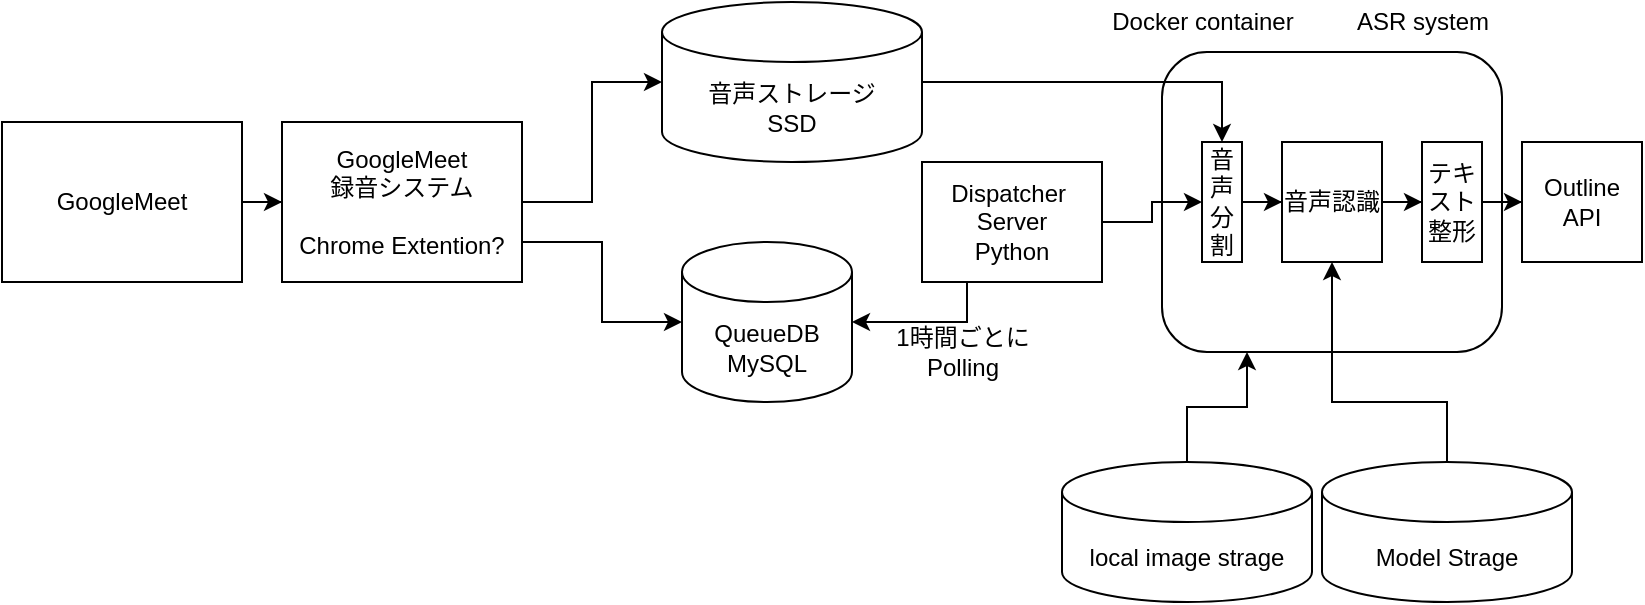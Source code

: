 <mxfile version="17.4.6" type="device" pages="3"><diagram id="C5RBs43oDa-KdzZeNtuy" name="システム概要図"><mxGraphModel dx="1333" dy="596" grid="1" gridSize="10" guides="1" tooltips="1" connect="1" arrows="1" fold="1" page="1" pageScale="1" pageWidth="827" pageHeight="1169" math="0" shadow="0"><root><mxCell id="WIyWlLk6GJQsqaUBKTNV-0"/><mxCell id="WIyWlLk6GJQsqaUBKTNV-1" parent="WIyWlLk6GJQsqaUBKTNV-0"/><mxCell id="kc7nKCcDqPtwFBsMqe1D-10" style="edgeStyle=orthogonalEdgeStyle;rounded=0;orthogonalLoop=1;jettySize=auto;html=1;exitX=0.25;exitY=1;exitDx=0;exitDy=0;entryX=1;entryY=0.5;entryDx=0;entryDy=0;entryPerimeter=0;" edge="1" parent="WIyWlLk6GJQsqaUBKTNV-1" source="kc7nKCcDqPtwFBsMqe1D-2" target="kc7nKCcDqPtwFBsMqe1D-15"><mxGeometry relative="1" as="geometry"><mxPoint x="440" y="295" as="targetPoint"/></mxGeometry></mxCell><mxCell id="kc7nKCcDqPtwFBsMqe1D-2" value="Dispatcher&amp;nbsp;&lt;br&gt;Server&lt;br&gt;Python" style="rounded=0;whiteSpace=wrap;html=1;" vertex="1" parent="WIyWlLk6GJQsqaUBKTNV-1"><mxGeometry x="460" y="220" width="90" height="60" as="geometry"/></mxCell><mxCell id="kc7nKCcDqPtwFBsMqe1D-8" value="1時間ごとに&lt;br&gt;Polling" style="text;html=1;align=center;verticalAlign=middle;resizable=0;points=[];autosize=1;strokeColor=none;fillColor=none;" vertex="1" parent="WIyWlLk6GJQsqaUBKTNV-1"><mxGeometry x="440" y="300" width="80" height="30" as="geometry"/></mxCell><mxCell id="kc7nKCcDqPtwFBsMqe1D-13" value="" style="rounded=1;whiteSpace=wrap;html=1;" vertex="1" parent="WIyWlLk6GJQsqaUBKTNV-1"><mxGeometry x="580" y="165" width="170" height="150" as="geometry"/></mxCell><mxCell id="kc7nKCcDqPtwFBsMqe1D-14" value="ASR system" style="text;html=1;align=center;verticalAlign=middle;resizable=0;points=[];autosize=1;strokeColor=none;fillColor=none;" vertex="1" parent="WIyWlLk6GJQsqaUBKTNV-1"><mxGeometry x="670" y="140" width="80" height="20" as="geometry"/></mxCell><mxCell id="kc7nKCcDqPtwFBsMqe1D-15" value="QueueDB&lt;br&gt;MySQL" style="shape=cylinder3;whiteSpace=wrap;html=1;boundedLbl=1;backgroundOutline=1;size=15;" vertex="1" parent="WIyWlLk6GJQsqaUBKTNV-1"><mxGeometry x="340" y="260" width="85" height="80" as="geometry"/></mxCell><mxCell id="kc7nKCcDqPtwFBsMqe1D-29" style="edgeStyle=orthogonalEdgeStyle;rounded=0;orthogonalLoop=1;jettySize=auto;html=1;exitX=1;exitY=0.5;exitDx=0;exitDy=0;exitPerimeter=0;entryX=0.5;entryY=0;entryDx=0;entryDy=0;" edge="1" parent="WIyWlLk6GJQsqaUBKTNV-1" source="kc7nKCcDqPtwFBsMqe1D-16" target="kc7nKCcDqPtwFBsMqe1D-17"><mxGeometry relative="1" as="geometry"/></mxCell><mxCell id="kc7nKCcDqPtwFBsMqe1D-16" value="音声ストレージ&lt;br&gt;SSD" style="shape=cylinder3;whiteSpace=wrap;html=1;boundedLbl=1;backgroundOutline=1;size=15;" vertex="1" parent="WIyWlLk6GJQsqaUBKTNV-1"><mxGeometry x="330" y="140" width="130" height="80" as="geometry"/></mxCell><mxCell id="kc7nKCcDqPtwFBsMqe1D-22" style="edgeStyle=orthogonalEdgeStyle;rounded=0;orthogonalLoop=1;jettySize=auto;html=1;exitX=1;exitY=0.5;exitDx=0;exitDy=0;" edge="1" parent="WIyWlLk6GJQsqaUBKTNV-1" source="kc7nKCcDqPtwFBsMqe1D-17" target="kc7nKCcDqPtwFBsMqe1D-19"><mxGeometry relative="1" as="geometry"/></mxCell><mxCell id="kc7nKCcDqPtwFBsMqe1D-17" value="音声分割" style="rounded=0;whiteSpace=wrap;html=1;" vertex="1" parent="WIyWlLk6GJQsqaUBKTNV-1"><mxGeometry x="600" y="210" width="20" height="60" as="geometry"/></mxCell><mxCell id="kc7nKCcDqPtwFBsMqe1D-27" style="edgeStyle=orthogonalEdgeStyle;rounded=0;orthogonalLoop=1;jettySize=auto;html=1;exitX=1;exitY=0.5;exitDx=0;exitDy=0;" edge="1" parent="WIyWlLk6GJQsqaUBKTNV-1" source="kc7nKCcDqPtwFBsMqe1D-18" target="kc7nKCcDqPtwFBsMqe1D-26"><mxGeometry relative="1" as="geometry"/></mxCell><mxCell id="kc7nKCcDqPtwFBsMqe1D-18" value="テキスト整形" style="rounded=0;whiteSpace=wrap;html=1;" vertex="1" parent="WIyWlLk6GJQsqaUBKTNV-1"><mxGeometry x="710" y="210" width="30" height="60" as="geometry"/></mxCell><mxCell id="kc7nKCcDqPtwFBsMqe1D-23" style="edgeStyle=orthogonalEdgeStyle;rounded=0;orthogonalLoop=1;jettySize=auto;html=1;exitX=1;exitY=0.5;exitDx=0;exitDy=0;" edge="1" parent="WIyWlLk6GJQsqaUBKTNV-1" source="kc7nKCcDqPtwFBsMqe1D-19" target="kc7nKCcDqPtwFBsMqe1D-18"><mxGeometry relative="1" as="geometry"/></mxCell><mxCell id="kc7nKCcDqPtwFBsMqe1D-19" value="音声認識" style="rounded=0;whiteSpace=wrap;html=1;" vertex="1" parent="WIyWlLk6GJQsqaUBKTNV-1"><mxGeometry x="640" y="210" width="50" height="60" as="geometry"/></mxCell><mxCell id="kc7nKCcDqPtwFBsMqe1D-21" style="edgeStyle=orthogonalEdgeStyle;rounded=0;orthogonalLoop=1;jettySize=auto;html=1;exitX=1;exitY=0.5;exitDx=0;exitDy=0;entryX=0;entryY=0.5;entryDx=0;entryDy=0;" edge="1" parent="WIyWlLk6GJQsqaUBKTNV-1" source="kc7nKCcDqPtwFBsMqe1D-2" target="kc7nKCcDqPtwFBsMqe1D-17"><mxGeometry relative="1" as="geometry"/></mxCell><mxCell id="7LRfHPCiIr__umFIfunO-5" style="edgeStyle=orthogonalEdgeStyle;rounded=0;orthogonalLoop=1;jettySize=auto;html=1;exitX=0.5;exitY=0;exitDx=0;exitDy=0;exitPerimeter=0;entryX=0.25;entryY=1;entryDx=0;entryDy=0;" edge="1" parent="WIyWlLk6GJQsqaUBKTNV-1" source="kc7nKCcDqPtwFBsMqe1D-24" target="kc7nKCcDqPtwFBsMqe1D-13"><mxGeometry relative="1" as="geometry"/></mxCell><mxCell id="kc7nKCcDqPtwFBsMqe1D-24" value="local image strage" style="shape=cylinder3;whiteSpace=wrap;html=1;boundedLbl=1;backgroundOutline=1;size=15;" vertex="1" parent="WIyWlLk6GJQsqaUBKTNV-1"><mxGeometry x="530" y="370" width="125" height="70" as="geometry"/></mxCell><mxCell id="kc7nKCcDqPtwFBsMqe1D-26" value="Outline&lt;br&gt;API" style="rounded=0;whiteSpace=wrap;html=1;" vertex="1" parent="WIyWlLk6GJQsqaUBKTNV-1"><mxGeometry x="760" y="210" width="60" height="60" as="geometry"/></mxCell><mxCell id="-IexcL1EtfbmZokgFxjY-2" style="edgeStyle=orthogonalEdgeStyle;rounded=0;orthogonalLoop=1;jettySize=auto;html=1;exitX=1;exitY=0.5;exitDx=0;exitDy=0;entryX=0;entryY=0.5;entryDx=0;entryDy=0;entryPerimeter=0;" edge="1" parent="WIyWlLk6GJQsqaUBKTNV-1" source="kc7nKCcDqPtwFBsMqe1D-31" target="kc7nKCcDqPtwFBsMqe1D-16"><mxGeometry relative="1" as="geometry"/></mxCell><mxCell id="-IexcL1EtfbmZokgFxjY-3" style="edgeStyle=orthogonalEdgeStyle;rounded=0;orthogonalLoop=1;jettySize=auto;html=1;exitX=1;exitY=0.75;exitDx=0;exitDy=0;entryX=0;entryY=0.5;entryDx=0;entryDy=0;entryPerimeter=0;" edge="1" parent="WIyWlLk6GJQsqaUBKTNV-1" source="kc7nKCcDqPtwFBsMqe1D-31" target="kc7nKCcDqPtwFBsMqe1D-15"><mxGeometry relative="1" as="geometry"/></mxCell><mxCell id="kc7nKCcDqPtwFBsMqe1D-31" value="GoogleMeet&lt;br&gt;録音システム&lt;br&gt;&lt;br&gt;Chrome Extention?" style="whiteSpace=wrap;html=1;" vertex="1" parent="WIyWlLk6GJQsqaUBKTNV-1"><mxGeometry x="140" y="200" width="120" height="80" as="geometry"/></mxCell><mxCell id="7LRfHPCiIr__umFIfunO-4" style="edgeStyle=orthogonalEdgeStyle;rounded=0;orthogonalLoop=1;jettySize=auto;html=1;exitX=0.5;exitY=0;exitDx=0;exitDy=0;exitPerimeter=0;entryX=0.5;entryY=1;entryDx=0;entryDy=0;" edge="1" parent="WIyWlLk6GJQsqaUBKTNV-1" source="7LRfHPCiIr__umFIfunO-0" target="kc7nKCcDqPtwFBsMqe1D-19"><mxGeometry relative="1" as="geometry"><Array as="points"><mxPoint x="723" y="340"/><mxPoint x="665" y="340"/></Array></mxGeometry></mxCell><mxCell id="7LRfHPCiIr__umFIfunO-0" value="Model Strage" style="shape=cylinder3;whiteSpace=wrap;html=1;boundedLbl=1;backgroundOutline=1;size=15;" vertex="1" parent="WIyWlLk6GJQsqaUBKTNV-1"><mxGeometry x="660" y="370" width="125" height="70" as="geometry"/></mxCell><mxCell id="XmhFnkk1BYlz7i5iZyHJ-0" value="Docker container" style="text;html=1;align=center;verticalAlign=middle;resizable=0;points=[];autosize=1;strokeColor=none;fillColor=none;" vertex="1" parent="WIyWlLk6GJQsqaUBKTNV-1"><mxGeometry x="545" y="140" width="110" height="20" as="geometry"/></mxCell><mxCell id="-IexcL1EtfbmZokgFxjY-1" style="edgeStyle=orthogonalEdgeStyle;rounded=0;orthogonalLoop=1;jettySize=auto;html=1;exitX=1;exitY=0.5;exitDx=0;exitDy=0;" edge="1" parent="WIyWlLk6GJQsqaUBKTNV-1" source="-IexcL1EtfbmZokgFxjY-0" target="kc7nKCcDqPtwFBsMqe1D-31"><mxGeometry relative="1" as="geometry"/></mxCell><mxCell id="-IexcL1EtfbmZokgFxjY-0" value="GoogleMeet" style="whiteSpace=wrap;html=1;" vertex="1" parent="WIyWlLk6GJQsqaUBKTNV-1"><mxGeometry y="200" width="120" height="80" as="geometry"/></mxCell></root></mxGraphModel></diagram><diagram id="Mwrf3u2oDsZWhLC2v6QS" name="QueueDB"><mxGraphModel dx="1666" dy="745" grid="1" gridSize="10" guides="1" tooltips="1" connect="1" arrows="1" fold="1" page="1" pageScale="1" pageWidth="827" pageHeight="1169" math="0" shadow="0"><root><mxCell id="0"/><mxCell id="1" parent="0"/><mxCell id="kEcnMSUqlak_FAsbEsT7-15" value="&lt;p style=&quot;margin: 4px 0px 0px&quot;&gt;&amp;nbsp; &amp;nbsp;id&lt;/p&gt;&lt;hr&gt;&lt;p style=&quot;margin: 0px ; margin-left: 8px&quot;&gt;&lt;span&gt;name&amp;nbsp;&lt;/span&gt;&lt;br&gt;&lt;/p&gt;&lt;p style=&quot;margin: 0px ; margin-left: 8px&quot;&gt;path&amp;nbsp;&lt;/p&gt;&lt;p style=&quot;margin: 0px ; margin-left: 8px&quot;&gt;status&amp;nbsp;&amp;nbsp;&lt;/p&gt;&lt;p style=&quot;margin: 0px ; margin-left: 8px&quot;&gt;&lt;br&gt;&lt;/p&gt;" style="verticalAlign=top;align=left;overflow=fill;fontSize=12;fontFamily=Helvetica;html=1;" vertex="1" parent="1"><mxGeometry x="330" y="180" width="160" height="80" as="geometry"/></mxCell><mxCell id="kEcnMSUqlak_FAsbEsT7-20" value="Jobs" style="text;html=1;align=center;verticalAlign=middle;resizable=0;points=[];autosize=1;strokeColor=none;fillColor=none;" vertex="1" parent="1"><mxGeometry x="330" y="150" width="40" height="20" as="geometry"/></mxCell></root></mxGraphModel></diagram><diagram id="_vwb_tVvNIVaeGoy6Yme" name="ASRsystem"><mxGraphModel dx="1111" dy="497" grid="1" gridSize="10" guides="1" tooltips="1" connect="1" arrows="1" fold="1" page="1" pageScale="1" pageWidth="827" pageHeight="1169" math="0" shadow="0"><root><mxCell id="0"/><mxCell id="1" parent="0"/><mxCell id="xyQ1L_X7Asx2NjHDNPNG-28" style="edgeStyle=orthogonalEdgeStyle;rounded=0;orthogonalLoop=1;jettySize=auto;html=1;exitX=0.5;exitY=1;exitDx=0;exitDy=0;entryX=0.49;entryY=-0.036;entryDx=0;entryDy=0;entryPerimeter=0;" edge="1" parent="1" source="xyQ1L_X7Asx2NjHDNPNG-3" target="xyQ1L_X7Asx2NjHDNPNG-15"><mxGeometry relative="1" as="geometry"/></mxCell><mxCell id="xyQ1L_X7Asx2NjHDNPNG-29" style="edgeStyle=orthogonalEdgeStyle;rounded=0;orthogonalLoop=1;jettySize=auto;html=1;exitX=0.25;exitY=1;exitDx=0;exitDy=0;entryX=0.5;entryY=0;entryDx=0;entryDy=0;" edge="1" parent="1" source="xyQ1L_X7Asx2NjHDNPNG-3" target="xyQ1L_X7Asx2NjHDNPNG-7"><mxGeometry relative="1" as="geometry"/></mxCell><mxCell id="xyQ1L_X7Asx2NjHDNPNG-30" style="edgeStyle=orthogonalEdgeStyle;rounded=0;orthogonalLoop=1;jettySize=auto;html=1;exitX=0.75;exitY=1;exitDx=0;exitDy=0;" edge="1" parent="1" source="xyQ1L_X7Asx2NjHDNPNG-3" target="xyQ1L_X7Asx2NjHDNPNG-18"><mxGeometry relative="1" as="geometry"/></mxCell><mxCell id="xyQ1L_X7Asx2NjHDNPNG-3" value="Controller" style="swimlane;fontStyle=1;align=center;verticalAlign=top;childLayout=stackLayout;horizontal=1;startSize=26;horizontalStack=0;resizeParent=1;resizeParentMax=0;resizeLast=0;collapsible=1;marginBottom=0;" vertex="1" parent="1"><mxGeometry x="250" y="160" width="160" height="110" as="geometry"><mxRectangle x="250" y="160" width="90" height="26" as="alternateBounds"/></mxGeometry></mxCell><mxCell id="xyQ1L_X7Asx2NjHDNPNG-4" value="+ field: type" style="text;strokeColor=none;fillColor=none;align=left;verticalAlign=top;spacingLeft=4;spacingRight=4;overflow=hidden;rotatable=0;points=[[0,0.5],[1,0.5]];portConstraint=eastwest;" vertex="1" parent="xyQ1L_X7Asx2NjHDNPNG-3"><mxGeometry y="26" width="160" height="26" as="geometry"/></mxCell><mxCell id="xyQ1L_X7Asx2NjHDNPNG-5" value="" style="line;strokeWidth=1;fillColor=none;align=left;verticalAlign=middle;spacingTop=-1;spacingLeft=3;spacingRight=3;rotatable=0;labelPosition=right;points=[];portConstraint=eastwest;" vertex="1" parent="xyQ1L_X7Asx2NjHDNPNG-3"><mxGeometry y="52" width="160" height="8" as="geometry"/></mxCell><mxCell id="xyQ1L_X7Asx2NjHDNPNG-6" value="+ Preprocess&#10;+ Inference&#10;+ BackPorcess" style="text;strokeColor=none;fillColor=none;align=left;verticalAlign=top;spacingLeft=4;spacingRight=4;overflow=hidden;rotatable=0;points=[[0,0.5],[1,0.5]];portConstraint=eastwest;" vertex="1" parent="xyQ1L_X7Asx2NjHDNPNG-3"><mxGeometry y="60" width="160" height="50" as="geometry"/></mxCell><mxCell id="xyQ1L_X7Asx2NjHDNPNG-31" style="edgeStyle=orthogonalEdgeStyle;rounded=0;orthogonalLoop=1;jettySize=auto;html=1;exitX=0.5;exitY=1;exitDx=0;exitDy=0;" edge="1" parent="1" source="xyQ1L_X7Asx2NjHDNPNG-7" target="xyQ1L_X7Asx2NjHDNPNG-11"><mxGeometry relative="1" as="geometry"/></mxCell><mxCell id="xyQ1L_X7Asx2NjHDNPNG-7" value="FrontProcess" style="swimlane;fontStyle=1;align=center;verticalAlign=top;childLayout=stackLayout;horizontal=1;startSize=26;horizontalStack=0;resizeParent=1;resizeParentMax=0;resizeLast=0;collapsible=1;marginBottom=0;" vertex="1" parent="1"><mxGeometry x="80" y="360" width="160" height="70" as="geometry"><mxRectangle x="80" y="360" width="110" height="30" as="alternateBounds"/></mxGeometry></mxCell><mxCell id="xyQ1L_X7Asx2NjHDNPNG-9" value="" style="line;strokeWidth=1;fillColor=none;align=left;verticalAlign=middle;spacingTop=-1;spacingLeft=3;spacingRight=3;rotatable=0;labelPosition=right;points=[];portConstraint=eastwest;" vertex="1" parent="xyQ1L_X7Asx2NjHDNPNG-7"><mxGeometry y="26" width="160" height="8" as="geometry"/></mxCell><mxCell id="xyQ1L_X7Asx2NjHDNPNG-10" value="+ Split_audio" style="text;strokeColor=none;fillColor=none;align=left;verticalAlign=top;spacingLeft=4;spacingRight=4;overflow=hidden;rotatable=0;points=[[0,0.5],[1,0.5]];portConstraint=eastwest;" vertex="1" parent="xyQ1L_X7Asx2NjHDNPNG-7"><mxGeometry y="34" width="160" height="36" as="geometry"/></mxCell><mxCell id="xyQ1L_X7Asx2NjHDNPNG-11" value="FileIO" style="swimlane;fontStyle=1;align=center;verticalAlign=top;childLayout=stackLayout;horizontal=1;startSize=26;horizontalStack=0;resizeParent=1;resizeParentMax=0;resizeLast=0;collapsible=1;marginBottom=0;" vertex="1" parent="1"><mxGeometry x="80" y="450" width="160" height="100" as="geometry"/></mxCell><mxCell id="xyQ1L_X7Asx2NjHDNPNG-12" value="+ field: type" style="text;strokeColor=none;fillColor=none;align=left;verticalAlign=top;spacingLeft=4;spacingRight=4;overflow=hidden;rotatable=0;points=[[0,0.5],[1,0.5]];portConstraint=eastwest;" vertex="1" parent="xyQ1L_X7Asx2NjHDNPNG-11"><mxGeometry y="26" width="160" height="26" as="geometry"/></mxCell><mxCell id="xyQ1L_X7Asx2NjHDNPNG-13" value="" style="line;strokeWidth=1;fillColor=none;align=left;verticalAlign=middle;spacingTop=-1;spacingLeft=3;spacingRight=3;rotatable=0;labelPosition=right;points=[];portConstraint=eastwest;" vertex="1" parent="xyQ1L_X7Asx2NjHDNPNG-11"><mxGeometry y="52" width="160" height="8" as="geometry"/></mxCell><mxCell id="xyQ1L_X7Asx2NjHDNPNG-14" value="+ read_audio_file&#10;+ write_audio_file" style="text;strokeColor=none;fillColor=none;align=left;verticalAlign=top;spacingLeft=4;spacingRight=4;overflow=hidden;rotatable=0;points=[[0,0.5],[1,0.5]];portConstraint=eastwest;" vertex="1" parent="xyQ1L_X7Asx2NjHDNPNG-11"><mxGeometry y="60" width="160" height="40" as="geometry"/></mxCell><mxCell id="xyQ1L_X7Asx2NjHDNPNG-15" value="ASRInference" style="swimlane;fontStyle=1;align=center;verticalAlign=top;childLayout=stackLayout;horizontal=1;startSize=26;horizontalStack=0;resizeParent=1;resizeParentMax=0;resizeLast=0;collapsible=1;marginBottom=0;" vertex="1" parent="1"><mxGeometry x="260" y="360" width="160" height="70" as="geometry"/></mxCell><mxCell id="xyQ1L_X7Asx2NjHDNPNG-16" value="" style="line;strokeWidth=1;fillColor=none;align=left;verticalAlign=middle;spacingTop=-1;spacingLeft=3;spacingRight=3;rotatable=0;labelPosition=right;points=[];portConstraint=eastwest;" vertex="1" parent="xyQ1L_X7Asx2NjHDNPNG-15"><mxGeometry y="26" width="160" height="8" as="geometry"/></mxCell><mxCell id="xyQ1L_X7Asx2NjHDNPNG-17" value="+ Split_audio" style="text;strokeColor=none;fillColor=none;align=left;verticalAlign=top;spacingLeft=4;spacingRight=4;overflow=hidden;rotatable=0;points=[[0,0.5],[1,0.5]];portConstraint=eastwest;" vertex="1" parent="xyQ1L_X7Asx2NjHDNPNG-15"><mxGeometry y="34" width="160" height="36" as="geometry"/></mxCell><mxCell id="xyQ1L_X7Asx2NjHDNPNG-32" style="edgeStyle=orthogonalEdgeStyle;rounded=0;orthogonalLoop=1;jettySize=auto;html=1;exitX=0.5;exitY=1;exitDx=0;exitDy=0;entryX=0.5;entryY=0;entryDx=0;entryDy=0;" edge="1" parent="1" source="xyQ1L_X7Asx2NjHDNPNG-18" target="xyQ1L_X7Asx2NjHDNPNG-21"><mxGeometry relative="1" as="geometry"/></mxCell><mxCell id="xyQ1L_X7Asx2NjHDNPNG-18" value="BackProcess" style="swimlane;fontStyle=1;align=center;verticalAlign=top;childLayout=stackLayout;horizontal=1;startSize=26;horizontalStack=0;resizeParent=1;resizeParentMax=0;resizeLast=0;collapsible=1;marginBottom=0;" vertex="1" parent="1"><mxGeometry x="440" y="360" width="160" height="70" as="geometry"><mxRectangle x="440" y="360" width="110" height="26" as="alternateBounds"/></mxGeometry></mxCell><mxCell id="xyQ1L_X7Asx2NjHDNPNG-19" value="" style="line;strokeWidth=1;fillColor=none;align=left;verticalAlign=middle;spacingTop=-1;spacingLeft=3;spacingRight=3;rotatable=0;labelPosition=right;points=[];portConstraint=eastwest;" vertex="1" parent="xyQ1L_X7Asx2NjHDNPNG-18"><mxGeometry y="26" width="160" height="8" as="geometry"/></mxCell><mxCell id="xyQ1L_X7Asx2NjHDNPNG-20" value="+ Split_audio" style="text;strokeColor=none;fillColor=none;align=left;verticalAlign=top;spacingLeft=4;spacingRight=4;overflow=hidden;rotatable=0;points=[[0,0.5],[1,0.5]];portConstraint=eastwest;" vertex="1" parent="xyQ1L_X7Asx2NjHDNPNG-18"><mxGeometry y="34" width="160" height="36" as="geometry"/></mxCell><mxCell id="xyQ1L_X7Asx2NjHDNPNG-21" value="OutlineAPI" style="swimlane;fontStyle=1;align=center;verticalAlign=top;childLayout=stackLayout;horizontal=1;startSize=26;horizontalStack=0;resizeParent=1;resizeParentMax=0;resizeLast=0;collapsible=1;marginBottom=0;" vertex="1" parent="1"><mxGeometry x="440" y="450" width="160" height="70" as="geometry"/></mxCell><mxCell id="xyQ1L_X7Asx2NjHDNPNG-22" value="" style="line;strokeWidth=1;fillColor=none;align=left;verticalAlign=middle;spacingTop=-1;spacingLeft=3;spacingRight=3;rotatable=0;labelPosition=right;points=[];portConstraint=eastwest;" vertex="1" parent="xyQ1L_X7Asx2NjHDNPNG-21"><mxGeometry y="26" width="160" height="8" as="geometry"/></mxCell><mxCell id="xyQ1L_X7Asx2NjHDNPNG-23" value="+ Split_audio" style="text;strokeColor=none;fillColor=none;align=left;verticalAlign=top;spacingLeft=4;spacingRight=4;overflow=hidden;rotatable=0;points=[[0,0.5],[1,0.5]];portConstraint=eastwest;" vertex="1" parent="xyQ1L_X7Asx2NjHDNPNG-21"><mxGeometry y="34" width="160" height="36" as="geometry"/></mxCell><mxCell id="xyQ1L_X7Asx2NjHDNPNG-24" value="Repotirory" style="text;html=1;align=center;verticalAlign=middle;resizable=0;points=[];autosize=1;strokeColor=none;fillColor=none;" vertex="1" parent="1"><mxGeometry y="490" width="70" height="20" as="geometry"/></mxCell><mxCell id="xyQ1L_X7Asx2NjHDNPNG-25" value="Service" style="text;html=1;align=center;verticalAlign=middle;resizable=0;points=[];autosize=1;strokeColor=none;fillColor=none;" vertex="1" parent="1"><mxGeometry x="5" y="385" width="60" height="20" as="geometry"/></mxCell><mxCell id="xyQ1L_X7Asx2NjHDNPNG-26" value="Controller" style="text;html=1;align=center;verticalAlign=middle;resizable=0;points=[];autosize=1;strokeColor=none;fillColor=none;" vertex="1" parent="1"><mxGeometry y="245" width="70" height="20" as="geometry"/></mxCell></root></mxGraphModel></diagram></mxfile>